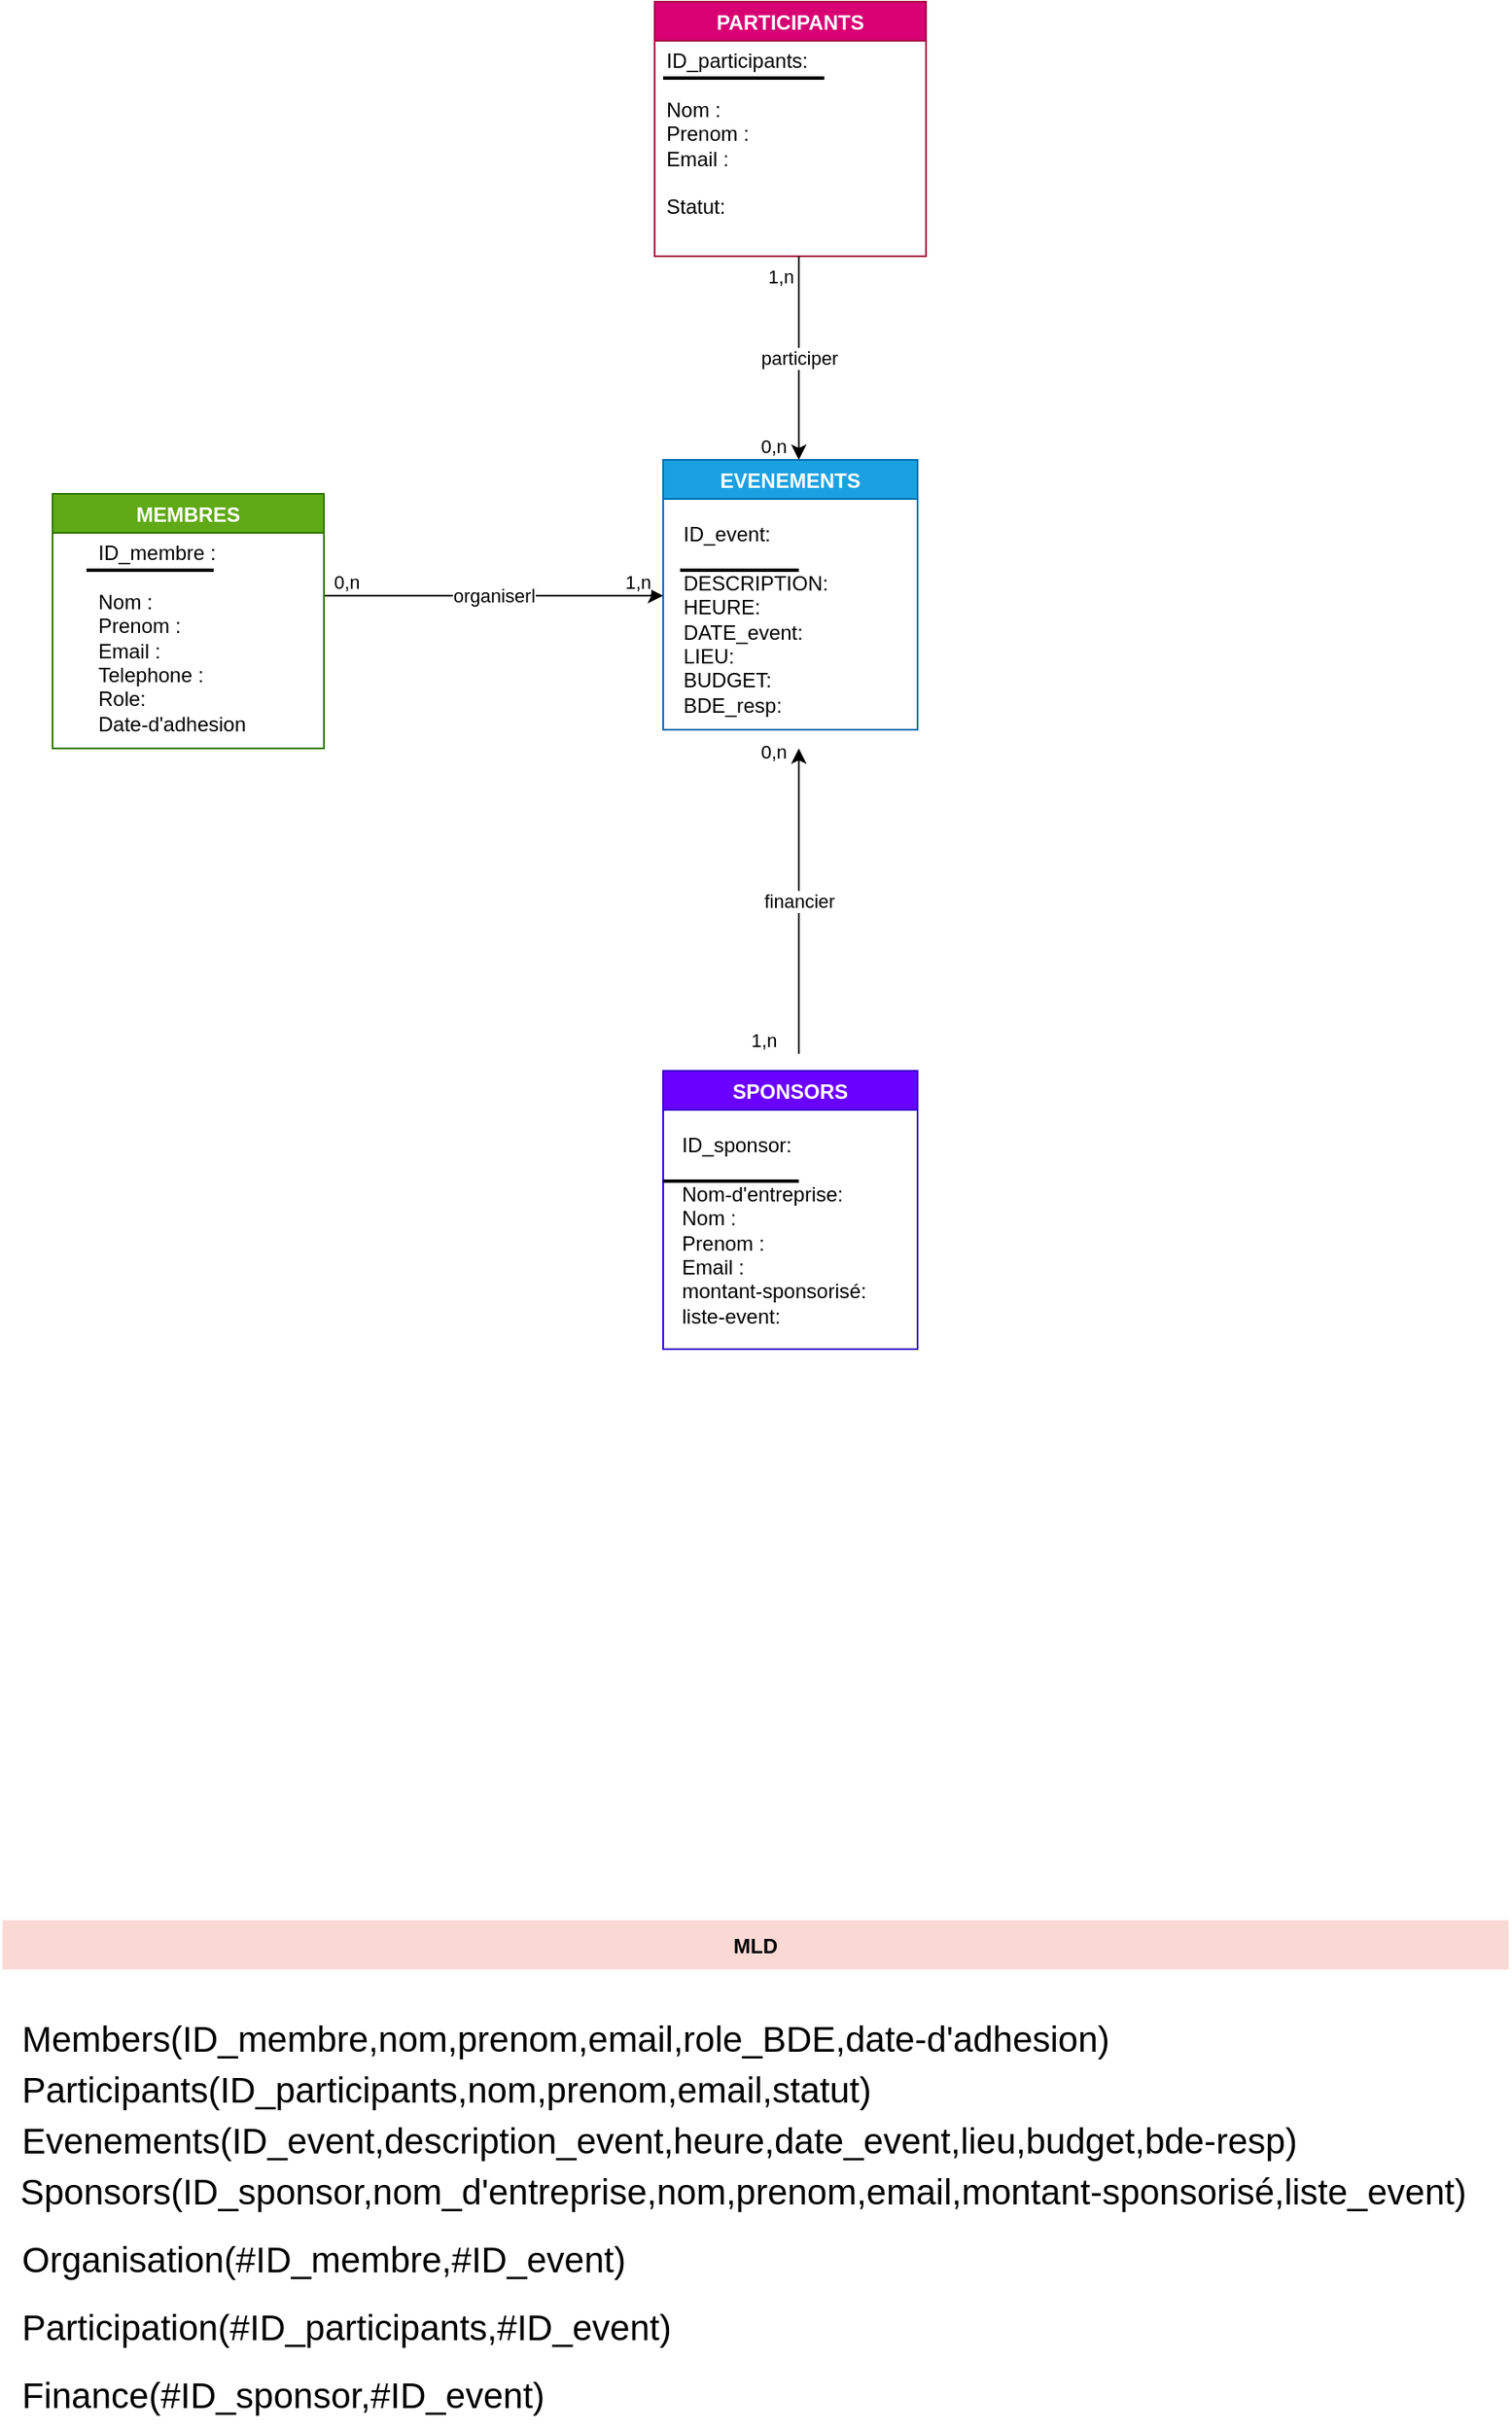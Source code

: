<mxfile>
    <diagram id="B8Yf9-X6fiub_826nBwC" name="Page-1">
        <mxGraphModel dx="969" dy="696" grid="1" gridSize="10" guides="1" tooltips="1" connect="1" arrows="1" fold="1" page="1" pageScale="1" pageWidth="850" pageHeight="1100" math="0" shadow="0">
            <root>
                <mxCell id="0"/>
                <mxCell id="1" parent="0"/>
                <mxCell id="29" value="SPONSORS" style="swimlane;strokeWidth=1;fillColor=#6a00ff;fontColor=#ffffff;strokeColor=#3700CC;" vertex="1" parent="1">
                    <mxGeometry x="400" y="640" width="150" height="164" as="geometry"/>
                </mxCell>
                <mxCell id="30" value="&lt;div style=&quot;text-align: left;&quot;&gt;&lt;span style=&quot;background-color: initial;&quot;&gt;ID_sponsor:&lt;/span&gt;&lt;/div&gt;&lt;br&gt;&lt;div style=&quot;text-align: left;&quot;&gt;&lt;span style=&quot;background-color: initial;&quot;&gt;Nom-d'entreprise:&lt;/span&gt;&lt;/div&gt;&lt;div style=&quot;text-align: left;&quot;&gt;&lt;span style=&quot;background-color: initial;&quot;&gt;Nom :&lt;/span&gt;&lt;/div&gt;&lt;div style=&quot;text-align: left;&quot;&gt;&lt;span style=&quot;background-color: initial;&quot;&gt;Prenom :&lt;/span&gt;&lt;/div&gt;&lt;span style=&quot;&quot;&gt;&lt;div style=&quot;text-align: left;&quot;&gt;&lt;span style=&quot;background-color: initial;&quot;&gt;Email :&lt;/span&gt;&lt;/div&gt;&lt;/span&gt;montant-sponsorisé:&lt;br&gt;&lt;div style=&quot;text-align: left;&quot;&gt;liste-event:&lt;/div&gt;" style="text;html=1;align=center;verticalAlign=middle;resizable=0;points=[];autosize=1;" vertex="1" parent="29">
                    <mxGeometry y="29" width="130" height="130" as="geometry"/>
                </mxCell>
                <mxCell id="31" value="" style="line;strokeWidth=2;html=1;gradientColor=none;" vertex="1" parent="29">
                    <mxGeometry y="60" width="80" height="10" as="geometry"/>
                </mxCell>
                <mxCell id="58" value="EVENEMENTS" style="swimlane;strokeWidth=1;fillColor=#1ba1e2;fontColor=#ffffff;strokeColor=#006EAF;" vertex="1" parent="1">
                    <mxGeometry x="400" y="280" width="150" height="159" as="geometry"/>
                </mxCell>
                <mxCell id="59" value="ID_event:&lt;br&gt;&lt;br&gt;DESCRIPTION:&lt;br&gt;HEURE:&lt;br&gt;DATE_event:&lt;br&gt;LIEU:&lt;br&gt;BUDGET:&lt;br&gt;BDE_resp:" style="text;html=1;align=left;verticalAlign=middle;resizable=0;points=[];autosize=1;" vertex="1" parent="58">
                    <mxGeometry x="10" y="29" width="110" height="130" as="geometry"/>
                </mxCell>
                <mxCell id="60" value="" style="line;strokeWidth=2;html=1;gradientColor=none;" vertex="1" parent="58">
                    <mxGeometry x="10" y="60" width="70" height="10" as="geometry"/>
                </mxCell>
                <mxCell id="61" value="" style="endArrow=classic;html=1;" edge="1" parent="1">
                    <mxGeometry relative="1" as="geometry">
                        <mxPoint x="200" y="360" as="sourcePoint"/>
                        <mxPoint x="400" y="360" as="targetPoint"/>
                    </mxGeometry>
                </mxCell>
                <mxCell id="62" value="organiserl" style="edgeLabel;resizable=0;html=1;align=center;verticalAlign=middle;strokeWidth=1;gradientColor=none;" connectable="0" vertex="1" parent="61">
                    <mxGeometry relative="1" as="geometry">
                        <mxPoint as="offset"/>
                    </mxGeometry>
                </mxCell>
                <mxCell id="63" value="0,n" style="edgeLabel;resizable=0;html=1;align=left;verticalAlign=bottom;strokeWidth=1;gradientColor=none;" connectable="0" vertex="1" parent="61">
                    <mxGeometry x="-1" relative="1" as="geometry">
                        <mxPoint x="4" as="offset"/>
                    </mxGeometry>
                </mxCell>
                <mxCell id="64" value="1,n" style="edgeLabel;resizable=0;html=1;align=right;verticalAlign=bottom;strokeWidth=1;gradientColor=none;" connectable="0" vertex="1" parent="61">
                    <mxGeometry x="1" relative="1" as="geometry">
                        <mxPoint x="-7" as="offset"/>
                    </mxGeometry>
                </mxCell>
                <mxCell id="65" value="MEMBRES" style="swimlane;strokeWidth=1;fillColor=#60a917;fontColor=#ffffff;strokeColor=#2D7600;" vertex="1" parent="1">
                    <mxGeometry x="40" y="300" width="160" height="150" as="geometry"/>
                </mxCell>
                <mxCell id="66" value="ID_membre :&lt;br&gt;&lt;br&gt;Nom :&lt;br&gt;Prenom :&lt;br&gt;Email :&lt;br&gt;Telephone :&lt;br&gt;Role:&lt;br&gt;Date-d'adhesion" style="text;html=1;align=left;verticalAlign=middle;resizable=0;points=[];autosize=1;strokeColor=none;fillColor=none;" vertex="1" parent="65">
                    <mxGeometry x="25" y="20" width="110" height="130" as="geometry"/>
                </mxCell>
                <mxCell id="77" value="" style="line;strokeWidth=2;html=1;gradientColor=none;align=left;" vertex="1" parent="65">
                    <mxGeometry x="20" y="40" width="75" height="10" as="geometry"/>
                </mxCell>
                <mxCell id="71" value="" style="endArrow=classic;html=1;" edge="1" parent="1">
                    <mxGeometry relative="1" as="geometry">
                        <mxPoint x="480" y="630" as="sourcePoint"/>
                        <mxPoint x="480" y="450" as="targetPoint"/>
                        <Array as="points">
                            <mxPoint x="480" y="550"/>
                        </Array>
                    </mxGeometry>
                </mxCell>
                <mxCell id="72" value="financier" style="edgeLabel;resizable=0;html=1;align=center;verticalAlign=middle;strokeWidth=1;gradientColor=none;" connectable="0" vertex="1" parent="71">
                    <mxGeometry relative="1" as="geometry">
                        <mxPoint as="offset"/>
                    </mxGeometry>
                </mxCell>
                <mxCell id="73" value="1,n" style="edgeLabel;resizable=0;html=1;align=left;verticalAlign=bottom;strokeWidth=1;gradientColor=none;" connectable="0" vertex="1" parent="71">
                    <mxGeometry x="-1" relative="1" as="geometry">
                        <mxPoint x="-30" as="offset"/>
                    </mxGeometry>
                </mxCell>
                <mxCell id="74" value="0,n" style="edgeLabel;resizable=0;html=1;align=right;verticalAlign=bottom;strokeWidth=1;gradientColor=none;" connectable="0" vertex="1" parent="71">
                    <mxGeometry x="1" relative="1" as="geometry">
                        <mxPoint x="-7" y="10" as="offset"/>
                    </mxGeometry>
                </mxCell>
                <mxCell id="75" value="PARTICIPANTS" style="swimlane;strokeWidth=1;fillColor=#d80073;fontColor=#ffffff;strokeColor=#A50040;" vertex="1" parent="1">
                    <mxGeometry x="395" y="10" width="160" height="150" as="geometry"/>
                </mxCell>
                <mxCell id="76" value="&lt;div style=&quot;&quot;&gt;&lt;span style=&quot;background-color: initial;&quot;&gt;ID_participants:&lt;/span&gt;&lt;/div&gt;&lt;div style=&quot;&quot;&gt;&lt;span style=&quot;background-color: initial;&quot;&gt;&lt;br&gt;&lt;/span&gt;&lt;/div&gt;&lt;div style=&quot;&quot;&gt;&lt;div&gt;&lt;span style=&quot;background-color: initial;&quot;&gt;Nom :&lt;/span&gt;&lt;/div&gt;&lt;div&gt;&lt;span style=&quot;background-color: initial;&quot;&gt;Prenom :&lt;/span&gt;&lt;/div&gt;&lt;span style=&quot;text-align: center;&quot;&gt;&lt;div style=&quot;text-align: left;&quot;&gt;&lt;span style=&quot;background-color: initial;&quot;&gt;Email :&lt;/span&gt;&lt;/div&gt;&lt;div&gt;&lt;span style=&quot;background-color: initial;&quot;&gt;&lt;br&gt;&lt;/span&gt;&lt;/div&gt;&lt;/span&gt;&lt;span style=&quot;text-align: center;&quot;&gt;&lt;/span&gt;&lt;/div&gt;&lt;div style=&quot;&quot;&gt;&lt;span style=&quot;background-color: initial;&quot;&gt;Statut:&lt;/span&gt;&lt;/div&gt;&lt;div style=&quot;&quot;&gt;&lt;br&gt;&lt;/div&gt;" style="text;html=1;align=left;verticalAlign=middle;resizable=0;points=[];autosize=1;strokeColor=none;fillColor=none;" vertex="1" parent="75">
                    <mxGeometry x="5" y="20" width="110" height="130" as="geometry"/>
                </mxCell>
                <mxCell id="78" value="" style="line;strokeWidth=2;html=1;gradientColor=none;" vertex="1" parent="75">
                    <mxGeometry x="5" y="40" width="95" height="10" as="geometry"/>
                </mxCell>
                <mxCell id="81" value="" style="endArrow=classic;html=1;" edge="1" parent="1">
                    <mxGeometry relative="1" as="geometry">
                        <mxPoint x="480" y="160" as="sourcePoint"/>
                        <mxPoint x="480" y="280" as="targetPoint"/>
                        <Array as="points">
                            <mxPoint x="480" y="240"/>
                        </Array>
                    </mxGeometry>
                </mxCell>
                <mxCell id="82" value="participer" style="edgeLabel;resizable=0;html=1;align=center;verticalAlign=middle;strokeWidth=1;gradientColor=none;" connectable="0" vertex="1" parent="81">
                    <mxGeometry relative="1" as="geometry">
                        <mxPoint as="offset"/>
                    </mxGeometry>
                </mxCell>
                <mxCell id="83" value="1,n" style="edgeLabel;resizable=0;html=1;align=left;verticalAlign=bottom;strokeWidth=1;gradientColor=none;" connectable="0" vertex="1" parent="81">
                    <mxGeometry x="-1" relative="1" as="geometry">
                        <mxPoint x="-20" y="20" as="offset"/>
                    </mxGeometry>
                </mxCell>
                <mxCell id="84" value="0,n" style="edgeLabel;resizable=0;html=1;align=right;verticalAlign=bottom;strokeWidth=1;gradientColor=none;" connectable="0" vertex="1" parent="81">
                    <mxGeometry x="1" relative="1" as="geometry">
                        <mxPoint x="-7" as="offset"/>
                    </mxGeometry>
                </mxCell>
                <mxCell id="106" value="MLD" style="swimlane;strokeWidth=1;startSize=30;fillColor=#fad9d5;strokeColor=#FFFFFF;fontColor=#000000;" vertex="1" parent="1">
                    <mxGeometry x="10" y="1140" width="889" height="300" as="geometry"/>
                </mxCell>
                <mxCell id="108" value="Members(ID_membre,nom,prenom,email,role_BDE,date-d'adhesion)" style="text;html=1;align=left;verticalAlign=middle;resizable=0;points=[];autosize=1;strokeColor=none;fillColor=none;fontSize=21;" vertex="1" parent="106">
                    <mxGeometry x="10" y="50" width="660" height="40" as="geometry"/>
                </mxCell>
                <mxCell id="109" value="&lt;span style=&quot;&quot;&gt;Participants(ID_participants,nom,prenom,email,statut)&lt;/span&gt;" style="text;html=1;align=left;verticalAlign=middle;resizable=0;points=[];autosize=1;strokeColor=none;fillColor=none;fontSize=21;" vertex="1" parent="106">
                    <mxGeometry x="10" y="80" width="520" height="40" as="geometry"/>
                </mxCell>
                <mxCell id="110" value="&lt;span style=&quot;&quot;&gt;Evenements(ID_event,description_event,heure,date_event,lieu,budget,bde-resp)&lt;/span&gt;" style="text;html=1;align=left;verticalAlign=middle;resizable=0;points=[];autosize=1;strokeColor=none;fillColor=none;fontSize=21;" vertex="1" parent="106">
                    <mxGeometry x="10" y="110" width="780" height="40" as="geometry"/>
                </mxCell>
                <mxCell id="111" value="Sponsors(ID_sponsor,nom_d'entreprise,nom,prenom,email,montant-sponsorisé,liste_event)" style="text;html=1;align=left;verticalAlign=middle;resizable=0;points=[];autosize=1;strokeColor=none;fillColor=none;fontSize=21;" vertex="1" parent="106">
                    <mxGeometry x="9" y="140" width="880" height="40" as="geometry"/>
                </mxCell>
                <mxCell id="112" value="Organisation(#ID_membre,#ID_event)" style="text;html=1;align=left;verticalAlign=middle;resizable=0;points=[];autosize=1;strokeColor=none;fillColor=none;fontSize=21;" vertex="1" parent="106">
                    <mxGeometry x="10" y="180" width="380" height="40" as="geometry"/>
                </mxCell>
                <mxCell id="114" value="Participation(#ID_participants,#ID_event)" style="text;html=1;align=left;verticalAlign=middle;resizable=0;points=[];autosize=1;strokeColor=none;fillColor=none;fontSize=21;" vertex="1" parent="106">
                    <mxGeometry x="10" y="220" width="410" height="40" as="geometry"/>
                </mxCell>
                <mxCell id="115" value="Finance(#ID_sponsor,#ID_event)" style="text;html=1;align=left;verticalAlign=middle;resizable=0;points=[];autosize=1;strokeColor=none;fillColor=none;fontSize=21;" vertex="1" parent="106">
                    <mxGeometry x="10" y="260" width="330" height="40" as="geometry"/>
                </mxCell>
            </root>
        </mxGraphModel>
    </diagram>
</mxfile>